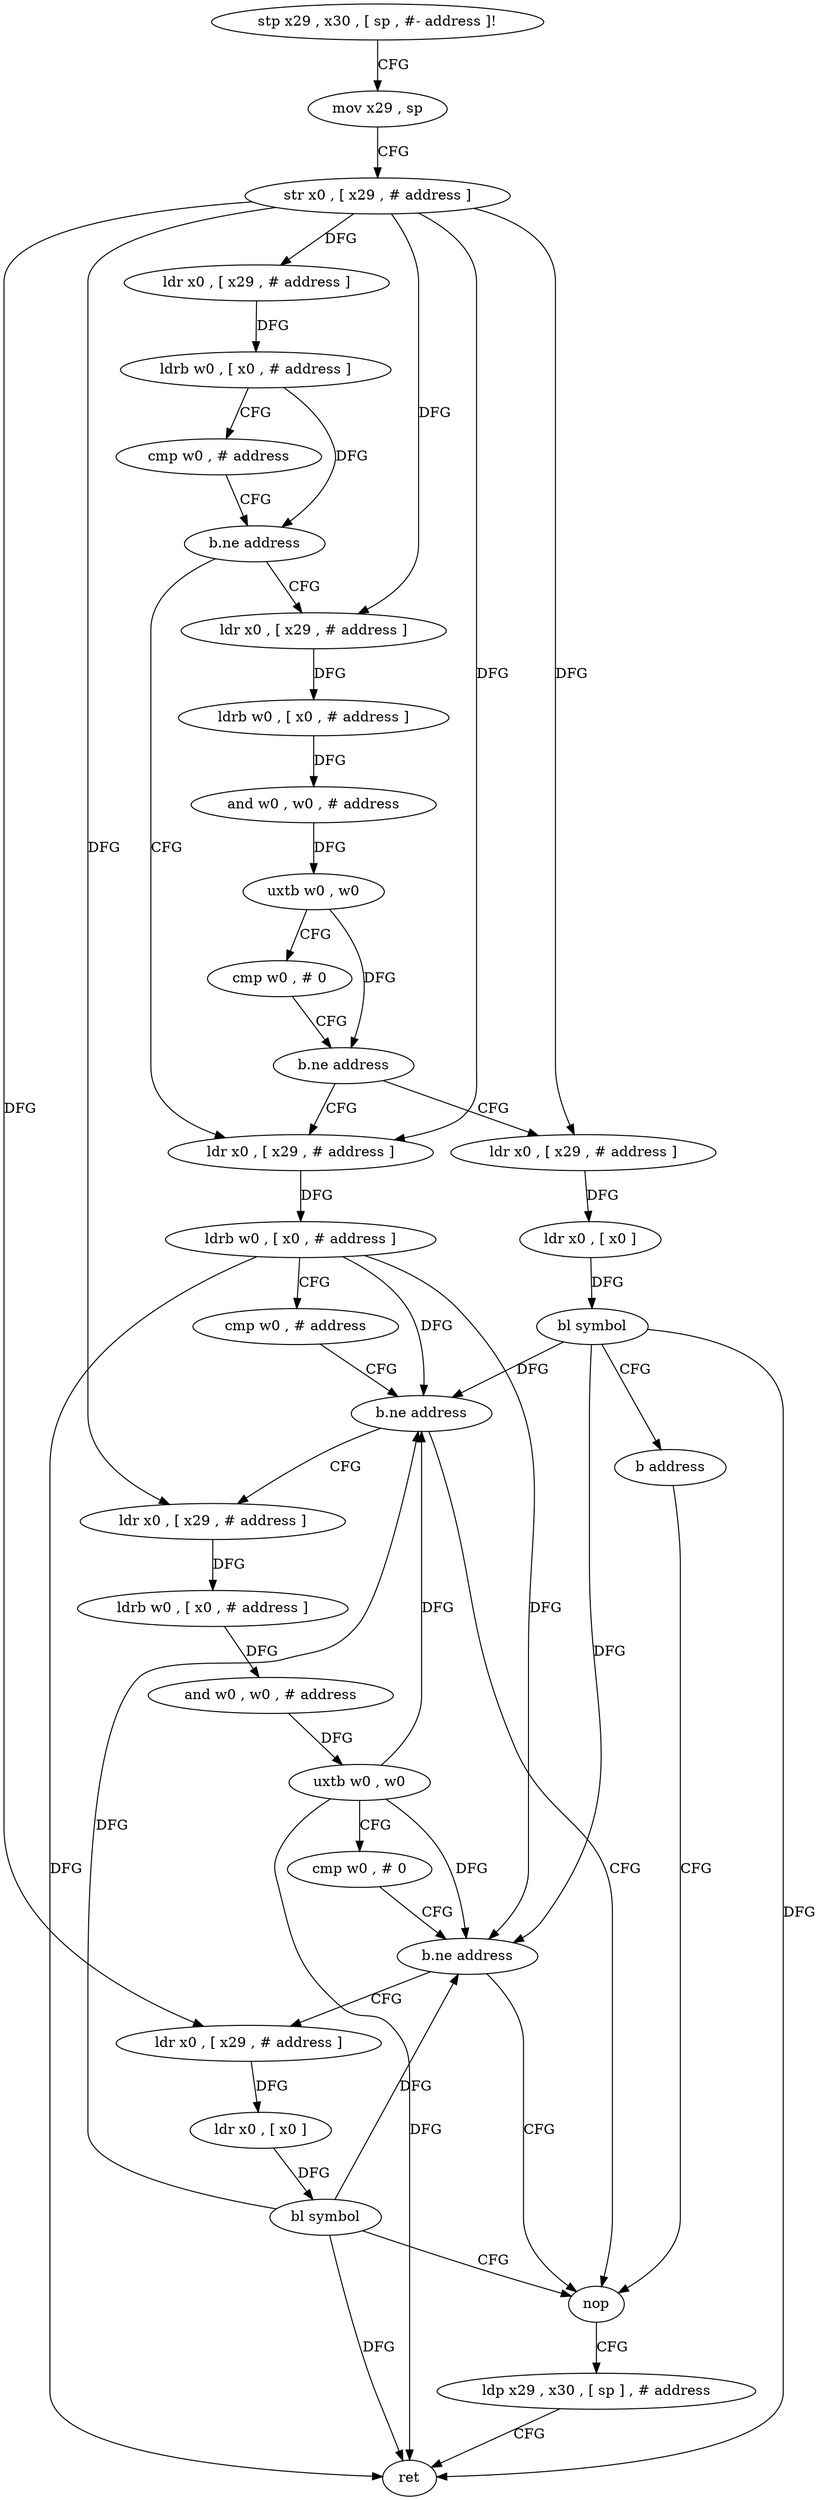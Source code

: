 digraph "func" {
"4437184" [label = "stp x29 , x30 , [ sp , #- address ]!" ]
"4437188" [label = "mov x29 , sp" ]
"4437192" [label = "str x0 , [ x29 , # address ]" ]
"4437196" [label = "ldr x0 , [ x29 , # address ]" ]
"4437200" [label = "ldrb w0 , [ x0 , # address ]" ]
"4437204" [label = "cmp w0 , # address" ]
"4437208" [label = "b.ne address" ]
"4437252" [label = "ldr x0 , [ x29 , # address ]" ]
"4437212" [label = "ldr x0 , [ x29 , # address ]" ]
"4437256" [label = "ldrb w0 , [ x0 , # address ]" ]
"4437260" [label = "cmp w0 , # address" ]
"4437264" [label = "b.ne address" ]
"4437304" [label = "nop" ]
"4437268" [label = "ldr x0 , [ x29 , # address ]" ]
"4437216" [label = "ldrb w0 , [ x0 , # address ]" ]
"4437220" [label = "and w0 , w0 , # address" ]
"4437224" [label = "uxtb w0 , w0" ]
"4437228" [label = "cmp w0 , # 0" ]
"4437232" [label = "b.ne address" ]
"4437236" [label = "ldr x0 , [ x29 , # address ]" ]
"4437308" [label = "ldp x29 , x30 , [ sp ] , # address" ]
"4437312" [label = "ret" ]
"4437272" [label = "ldrb w0 , [ x0 , # address ]" ]
"4437276" [label = "and w0 , w0 , # address" ]
"4437280" [label = "uxtb w0 , w0" ]
"4437284" [label = "cmp w0 , # 0" ]
"4437288" [label = "b.ne address" ]
"4437292" [label = "ldr x0 , [ x29 , # address ]" ]
"4437240" [label = "ldr x0 , [ x0 ]" ]
"4437244" [label = "bl symbol" ]
"4437248" [label = "b address" ]
"4437296" [label = "ldr x0 , [ x0 ]" ]
"4437300" [label = "bl symbol" ]
"4437184" -> "4437188" [ label = "CFG" ]
"4437188" -> "4437192" [ label = "CFG" ]
"4437192" -> "4437196" [ label = "DFG" ]
"4437192" -> "4437252" [ label = "DFG" ]
"4437192" -> "4437212" [ label = "DFG" ]
"4437192" -> "4437268" [ label = "DFG" ]
"4437192" -> "4437236" [ label = "DFG" ]
"4437192" -> "4437292" [ label = "DFG" ]
"4437196" -> "4437200" [ label = "DFG" ]
"4437200" -> "4437204" [ label = "CFG" ]
"4437200" -> "4437208" [ label = "DFG" ]
"4437204" -> "4437208" [ label = "CFG" ]
"4437208" -> "4437252" [ label = "CFG" ]
"4437208" -> "4437212" [ label = "CFG" ]
"4437252" -> "4437256" [ label = "DFG" ]
"4437212" -> "4437216" [ label = "DFG" ]
"4437256" -> "4437260" [ label = "CFG" ]
"4437256" -> "4437264" [ label = "DFG" ]
"4437256" -> "4437312" [ label = "DFG" ]
"4437256" -> "4437288" [ label = "DFG" ]
"4437260" -> "4437264" [ label = "CFG" ]
"4437264" -> "4437304" [ label = "CFG" ]
"4437264" -> "4437268" [ label = "CFG" ]
"4437304" -> "4437308" [ label = "CFG" ]
"4437268" -> "4437272" [ label = "DFG" ]
"4437216" -> "4437220" [ label = "DFG" ]
"4437220" -> "4437224" [ label = "DFG" ]
"4437224" -> "4437228" [ label = "CFG" ]
"4437224" -> "4437232" [ label = "DFG" ]
"4437228" -> "4437232" [ label = "CFG" ]
"4437232" -> "4437252" [ label = "CFG" ]
"4437232" -> "4437236" [ label = "CFG" ]
"4437236" -> "4437240" [ label = "DFG" ]
"4437308" -> "4437312" [ label = "CFG" ]
"4437272" -> "4437276" [ label = "DFG" ]
"4437276" -> "4437280" [ label = "DFG" ]
"4437280" -> "4437284" [ label = "CFG" ]
"4437280" -> "4437264" [ label = "DFG" ]
"4437280" -> "4437312" [ label = "DFG" ]
"4437280" -> "4437288" [ label = "DFG" ]
"4437284" -> "4437288" [ label = "CFG" ]
"4437288" -> "4437304" [ label = "CFG" ]
"4437288" -> "4437292" [ label = "CFG" ]
"4437292" -> "4437296" [ label = "DFG" ]
"4437240" -> "4437244" [ label = "DFG" ]
"4437244" -> "4437248" [ label = "CFG" ]
"4437244" -> "4437264" [ label = "DFG" ]
"4437244" -> "4437288" [ label = "DFG" ]
"4437244" -> "4437312" [ label = "DFG" ]
"4437248" -> "4437304" [ label = "CFG" ]
"4437296" -> "4437300" [ label = "DFG" ]
"4437300" -> "4437304" [ label = "CFG" ]
"4437300" -> "4437264" [ label = "DFG" ]
"4437300" -> "4437288" [ label = "DFG" ]
"4437300" -> "4437312" [ label = "DFG" ]
}
